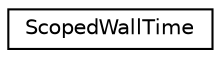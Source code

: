 digraph "Graphical Class Hierarchy"
{
 // LATEX_PDF_SIZE
  edge [fontname="Helvetica",fontsize="10",labelfontname="Helvetica",labelfontsize="10"];
  node [fontname="Helvetica",fontsize="10",shape=record];
  rankdir="LR";
  Node0 [label="ScopedWallTime",height=0.2,width=0.4,color="black", fillcolor="white", style="filled",URL="$class_scoped_wall_time.html",tooltip=" "];
}

